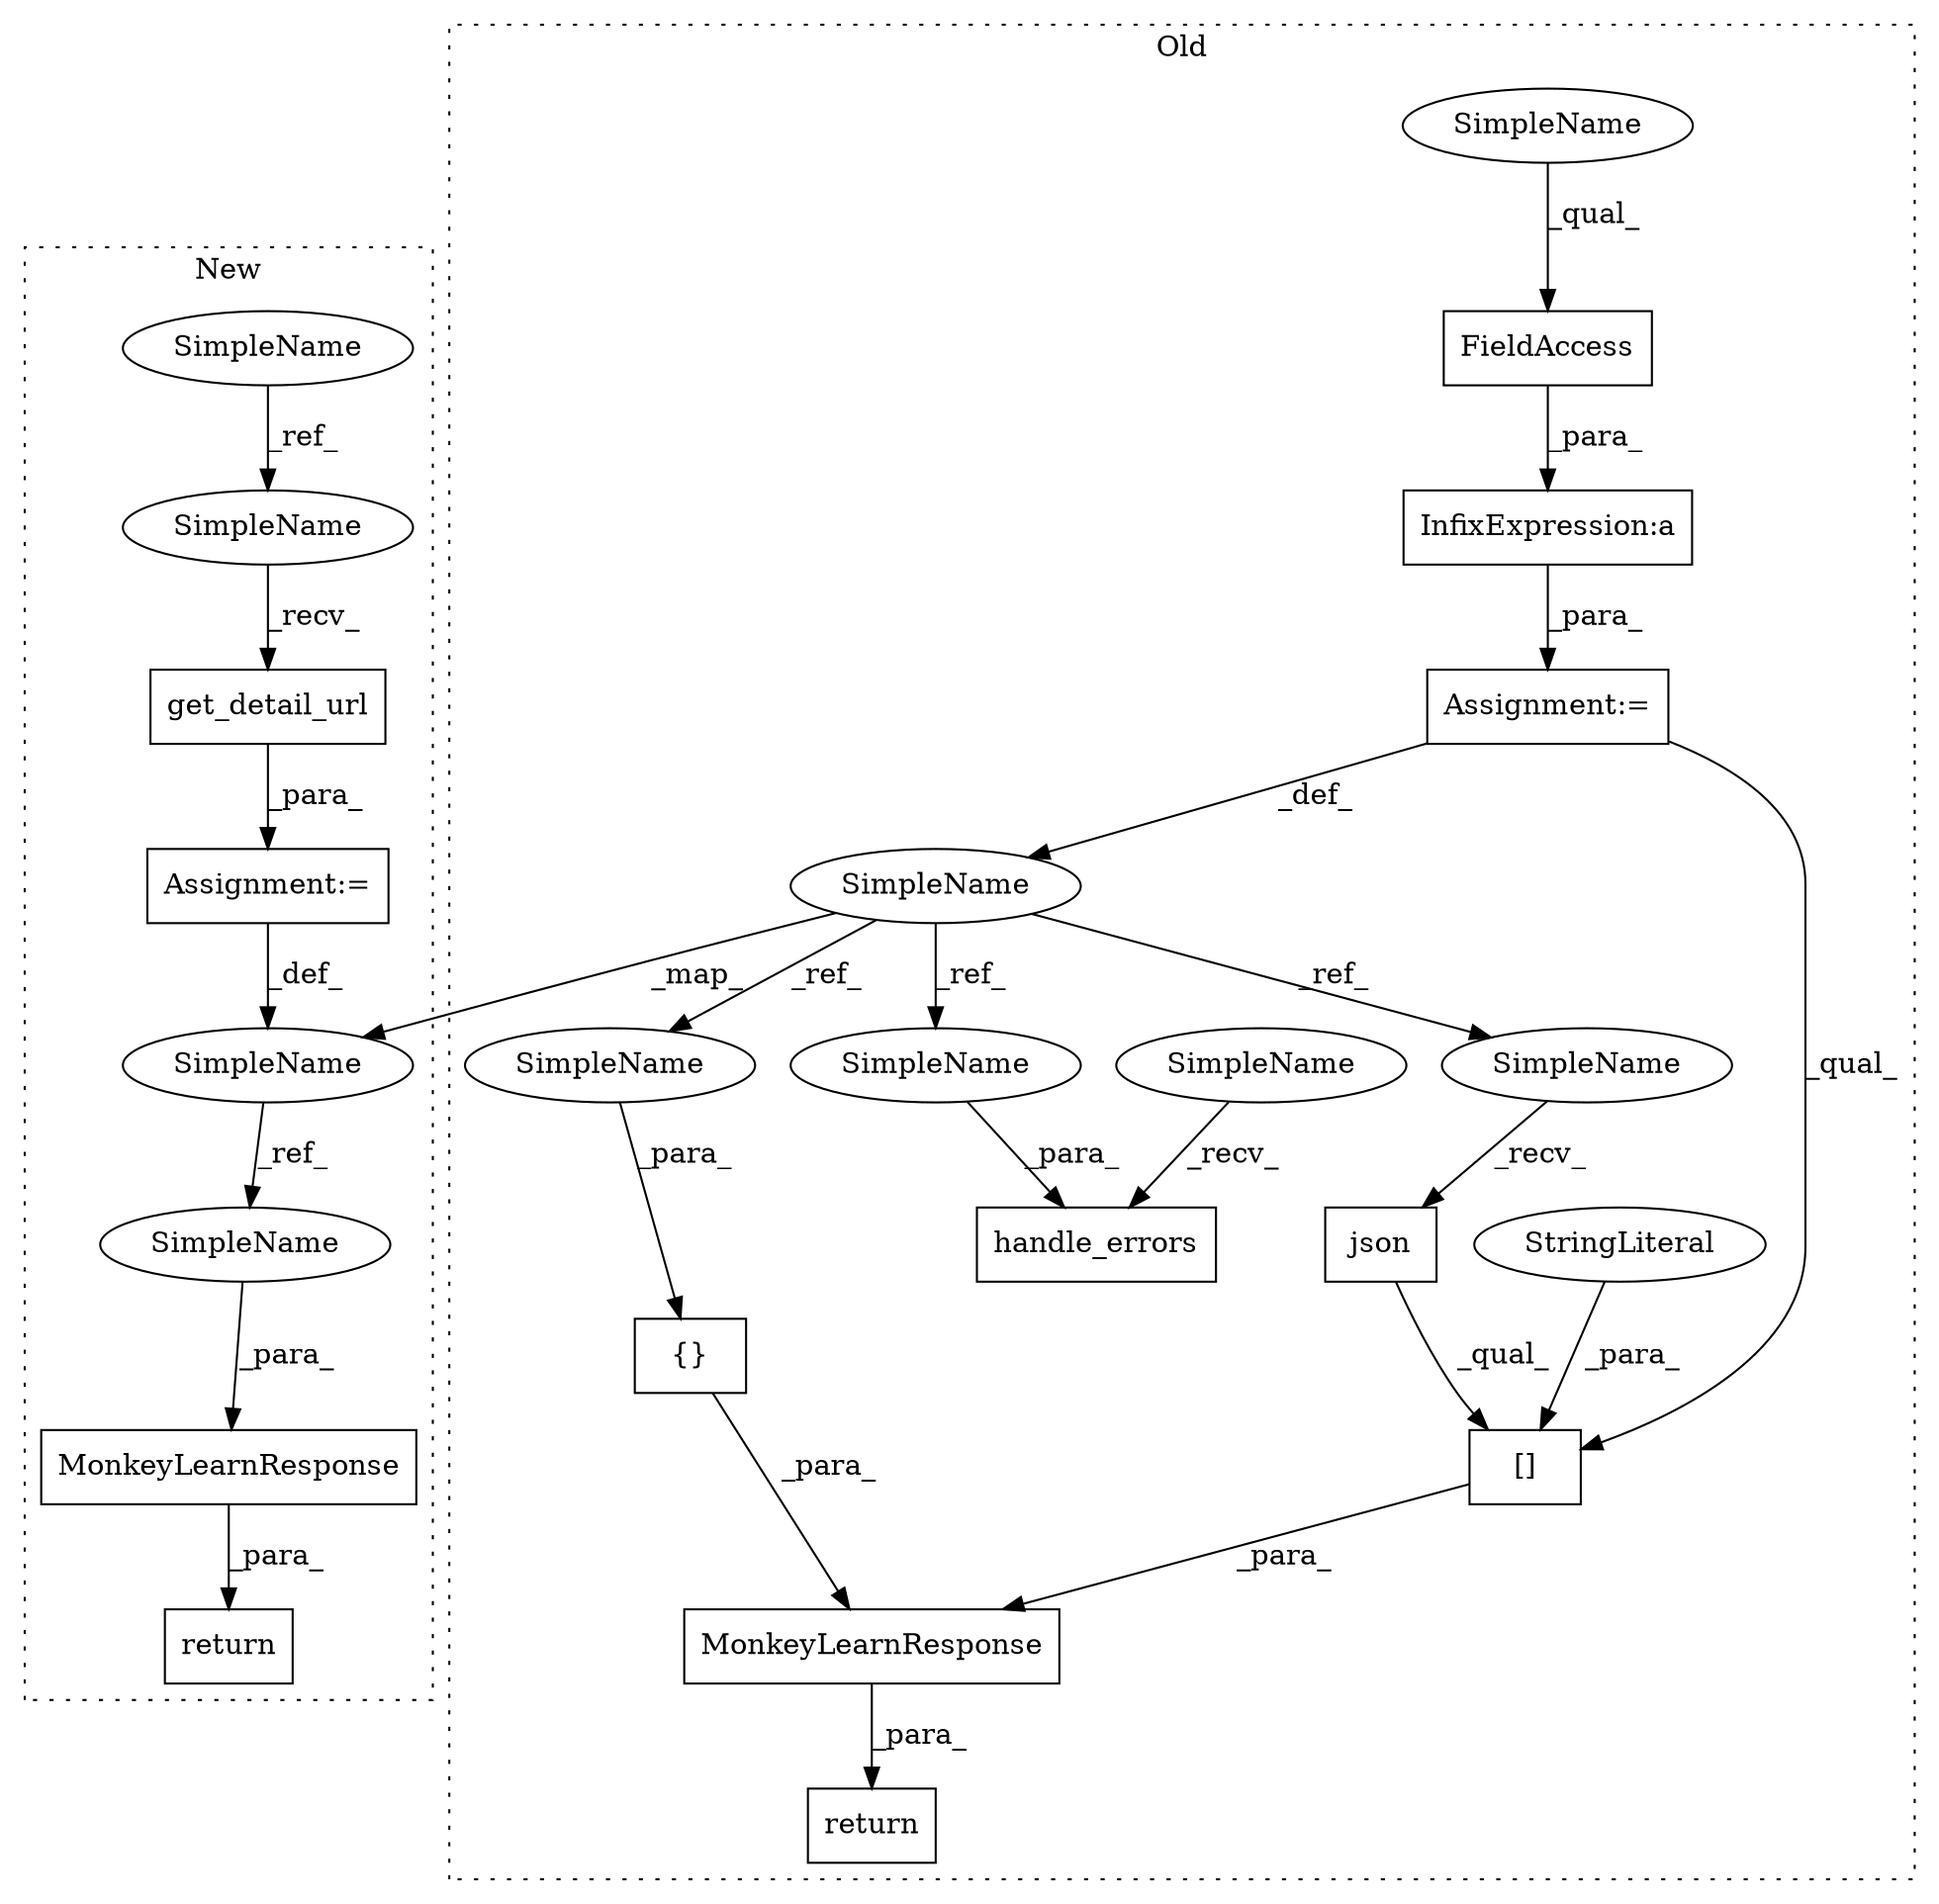 digraph G {
subgraph cluster0 {
1 [label="json" a="32" s="6364" l="6" shape="box"];
3 [label="return" a="41" s="6328" l="7" shape="box"];
5 [label="SimpleName" a="42" s="6229" l="8" shape="ellipse"];
7 [label="{}" a="4" s="6390,6399" l="1,1" shape="box"];
8 [label="InfixExpression:a" a="27" s="6203" l="3" shape="box"];
9 [label="[]" a="2" s="6355,6379" l="16,1" shape="box"];
10 [label="StringLiteral" a="45" s="6371" l="8" shape="ellipse"];
11 [label="FieldAccess" a="22" s="6190" l="13" shape="box"];
12 [label="handle_errors" a="32" s="6299,6321" l="14,1" shape="box"];
13 [label="Assignment:=" a="7" s="6187" l="1" shape="box"];
14 [label="MonkeyLearnResponse" a="32" s="6335,6400" l="20,1" shape="box"];
20 [label="SimpleName" a="42" s="6294" l="4" shape="ellipse"];
21 [label="SimpleName" a="42" s="6190" l="4" shape="ellipse"];
22 [label="SimpleName" a="42" s="6391" l="8" shape="ellipse"];
23 [label="SimpleName" a="42" s="6355" l="8" shape="ellipse"];
24 [label="SimpleName" a="42" s="6313" l="8" shape="ellipse"];
label = "Old";
style="dotted";
}
subgraph cluster1 {
2 [label="return" a="41" s="2691" l="7" shape="box"];
4 [label="Assignment:=" a="7" s="2590" l="1" shape="box"];
6 [label="SimpleName" a="42" s="2626" l="8" shape="ellipse"];
15 [label="MonkeyLearnResponse" a="32" s="2698,2726" l="20,1" shape="box"];
16 [label="get_detail_url" a="32" s="2596,2619" l="15,1" shape="box"];
17 [label="SimpleName" a="42" s="2484" l="4" shape="ellipse"];
18 [label="SimpleName" a="42" s="2591" l="4" shape="ellipse"];
19 [label="SimpleName" a="42" s="2718" l="8" shape="ellipse"];
label = "New";
style="dotted";
}
1 -> 9 [label="_qual_"];
4 -> 6 [label="_def_"];
5 -> 22 [label="_ref_"];
5 -> 24 [label="_ref_"];
5 -> 23 [label="_ref_"];
5 -> 6 [label="_map_"];
6 -> 19 [label="_ref_"];
7 -> 14 [label="_para_"];
8 -> 13 [label="_para_"];
9 -> 14 [label="_para_"];
10 -> 9 [label="_para_"];
11 -> 8 [label="_para_"];
13 -> 5 [label="_def_"];
13 -> 9 [label="_qual_"];
14 -> 3 [label="_para_"];
15 -> 2 [label="_para_"];
16 -> 4 [label="_para_"];
17 -> 18 [label="_ref_"];
18 -> 16 [label="_recv_"];
19 -> 15 [label="_para_"];
20 -> 12 [label="_recv_"];
21 -> 11 [label="_qual_"];
22 -> 7 [label="_para_"];
23 -> 1 [label="_recv_"];
24 -> 12 [label="_para_"];
}